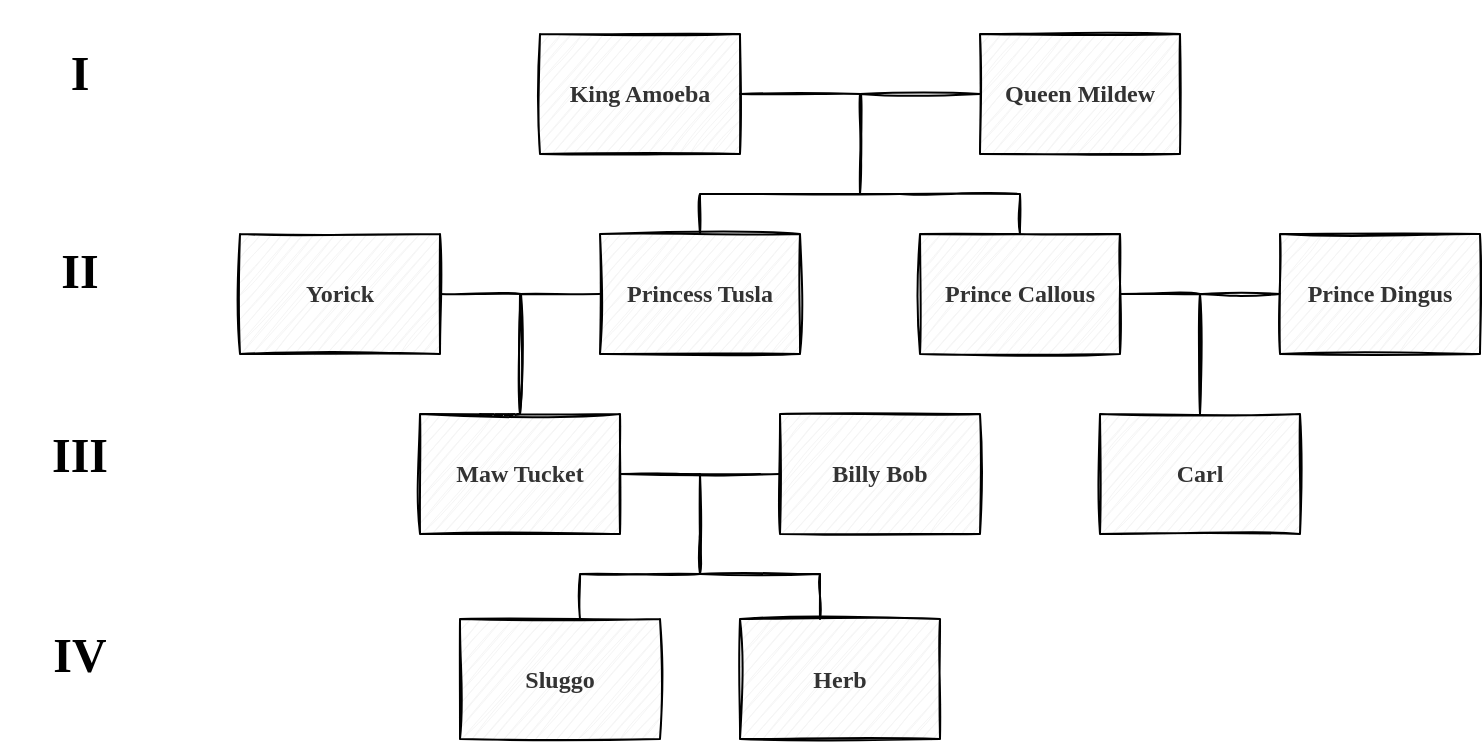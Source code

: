 <mxfile version="15.7.0" type="github">
  <diagram id="5FJou0VoKtctPPcMsMXU" name="Page-1">
    <mxGraphModel dx="1221" dy="681" grid="1" gridSize="10" guides="1" tooltips="1" connect="1" arrows="1" fold="1" page="1" pageScale="1" pageWidth="850" pageHeight="1100" math="0" shadow="0">
      <root>
        <mxCell id="0" />
        <mxCell id="1" parent="0" />
        <mxCell id="t7Jry5lnLoS1j9qCJ-sH-2" value="" style="edgeStyle=orthogonalEdgeStyle;startArrow=none;endArrow=none;rounded=0;targetPortConstraint=eastwest;sourcePortConstraint=northsouth;sketch=1;fillColor=#f5f5f5;strokeColor=default;shadow=0;fontFamily=Comic Sans MS;fontStyle=1" edge="1" target="t7Jry5lnLoS1j9qCJ-sH-4" parent="1">
          <mxGeometry relative="1" as="geometry">
            <mxPoint x="480" y="290" as="sourcePoint" />
          </mxGeometry>
        </mxCell>
        <mxCell id="t7Jry5lnLoS1j9qCJ-sH-3" value="" style="edgeStyle=orthogonalEdgeStyle;startArrow=none;endArrow=none;rounded=0;targetPortConstraint=eastwest;sourcePortConstraint=northsouth;sketch=1;fillColor=#f5f5f5;strokeColor=default;shadow=0;fontFamily=Comic Sans MS;fontStyle=1" edge="1" target="t7Jry5lnLoS1j9qCJ-sH-5" parent="1">
          <mxGeometry relative="1" as="geometry">
            <mxPoint x="480" y="290" as="sourcePoint" />
            <Array as="points">
              <mxPoint x="480" y="240" />
            </Array>
          </mxGeometry>
        </mxCell>
        <mxCell id="t7Jry5lnLoS1j9qCJ-sH-4" value="King Amoeba" style="whiteSpace=wrap;html=1;align=center;verticalAlign=middle;treeFolding=1;treeMoving=1;sketch=1;fillColor=#f5f5f5;strokeColor=default;shadow=0;fontColor=#333333;fontFamily=Comic Sans MS;fontStyle=1" vertex="1" collapsed="1" parent="1">
          <mxGeometry x="320" y="210" width="100" height="60" as="geometry" />
        </mxCell>
        <mxCell id="t7Jry5lnLoS1j9qCJ-sH-5" value="Queen Mildew" style="whiteSpace=wrap;html=1;align=center;verticalAlign=middle;treeFolding=1;treeMoving=1;sketch=1;fillColor=#f5f5f5;strokeColor=default;shadow=0;fontColor=#333333;fontFamily=Comic Sans MS;fontStyle=1" vertex="1" parent="1">
          <mxGeometry x="540" y="210" width="100" height="60" as="geometry" />
        </mxCell>
        <mxCell id="t7Jry5lnLoS1j9qCJ-sH-6" style="edgeStyle=orthogonalEdgeStyle;rounded=0;orthogonalLoop=1;jettySize=auto;html=1;exitX=0.5;exitY=1;exitDx=0;exitDy=0;sketch=1;fillColor=#f5f5f5;strokeColor=default;shadow=0;fontFamily=Comic Sans MS;fontStyle=1" edge="1" parent="1" source="t7Jry5lnLoS1j9qCJ-sH-5" target="t7Jry5lnLoS1j9qCJ-sH-5">
          <mxGeometry relative="1" as="geometry" />
        </mxCell>
        <mxCell id="t7Jry5lnLoS1j9qCJ-sH-7" value="" style="edgeStyle=orthogonalEdgeStyle;startArrow=none;endArrow=none;rounded=0;targetPortConstraint=eastwest;sourcePortConstraint=northsouth;sketch=1;fillColor=#f5f5f5;strokeColor=default;shadow=0;fontFamily=Comic Sans MS;fontStyle=1" edge="1" parent="1" target="t7Jry5lnLoS1j9qCJ-sH-9" source="t7Jry5lnLoS1j9qCJ-sH-12">
          <mxGeometry relative="1" as="geometry">
            <mxPoint x="670" y="400" as="sourcePoint" />
            <Array as="points">
              <mxPoint x="650" y="340" />
            </Array>
          </mxGeometry>
        </mxCell>
        <mxCell id="t7Jry5lnLoS1j9qCJ-sH-8" value="" style="edgeStyle=orthogonalEdgeStyle;startArrow=none;endArrow=none;rounded=0;targetPortConstraint=eastwest;sourcePortConstraint=northsouth;sketch=1;fillColor=#f5f5f5;strokeColor=default;shadow=0;fontFamily=Comic Sans MS;fontStyle=1" edge="1" parent="1" source="t7Jry5lnLoS1j9qCJ-sH-12">
          <mxGeometry relative="1" as="geometry">
            <mxPoint x="670" y="400" as="sourcePoint" />
            <Array as="points">
              <mxPoint x="650" y="340" />
            </Array>
            <mxPoint x="690" y="340" as="targetPoint" />
          </mxGeometry>
        </mxCell>
        <mxCell id="t7Jry5lnLoS1j9qCJ-sH-36" style="edgeStyle=orthogonalEdgeStyle;rounded=0;orthogonalLoop=1;jettySize=auto;html=1;endArrow=none;endFill=0;sketch=1;fillColor=#f5f5f5;strokeColor=default;shadow=0;fontFamily=Comic Sans MS;fontStyle=1" edge="1" parent="1" source="t7Jry5lnLoS1j9qCJ-sH-9">
          <mxGeometry relative="1" as="geometry">
            <mxPoint x="500" y="290" as="targetPoint" />
            <Array as="points">
              <mxPoint x="560" y="290" />
            </Array>
          </mxGeometry>
        </mxCell>
        <mxCell id="t7Jry5lnLoS1j9qCJ-sH-9" value="Prince Callous" style="whiteSpace=wrap;html=1;align=center;verticalAlign=middle;treeFolding=1;treeMoving=1;sketch=1;fillColor=#f5f5f5;strokeColor=default;shadow=0;fontColor=#333333;fontFamily=Comic Sans MS;fontStyle=1" vertex="1" collapsed="1" parent="1">
          <mxGeometry x="510" y="310" width="100" height="60" as="geometry" />
        </mxCell>
        <mxCell id="t7Jry5lnLoS1j9qCJ-sH-10" value="Prince Dingus" style="whiteSpace=wrap;html=1;align=center;verticalAlign=middle;treeFolding=1;treeMoving=1;sketch=1;fillColor=#f5f5f5;strokeColor=default;shadow=0;fontColor=#333333;fontFamily=Comic Sans MS;fontStyle=1" vertex="1" parent="1">
          <mxGeometry x="690" y="310" width="100" height="60" as="geometry" />
        </mxCell>
        <mxCell id="t7Jry5lnLoS1j9qCJ-sH-11" style="edgeStyle=orthogonalEdgeStyle;rounded=0;orthogonalLoop=1;jettySize=auto;html=1;exitX=0.5;exitY=1;exitDx=0;exitDy=0;sketch=1;fillColor=#f5f5f5;strokeColor=default;shadow=0;fontFamily=Comic Sans MS;fontStyle=1" edge="1" parent="1" source="t7Jry5lnLoS1j9qCJ-sH-10" target="t7Jry5lnLoS1j9qCJ-sH-10">
          <mxGeometry relative="1" as="geometry" />
        </mxCell>
        <mxCell id="t7Jry5lnLoS1j9qCJ-sH-12" value="Carl" style="whiteSpace=wrap;html=1;align=center;verticalAlign=middle;treeFolding=1;treeMoving=1;sketch=1;fillColor=#f5f5f5;strokeColor=default;shadow=0;fontColor=#333333;fontFamily=Comic Sans MS;fontStyle=1" vertex="1" collapsed="1" parent="1">
          <mxGeometry x="600" y="400" width="100" height="60" as="geometry" />
        </mxCell>
        <mxCell id="t7Jry5lnLoS1j9qCJ-sH-19" value="" style="edgeStyle=orthogonalEdgeStyle;startArrow=none;endArrow=none;rounded=0;targetPortConstraint=eastwest;sourcePortConstraint=northsouth;sketch=1;fillColor=#f5f5f5;strokeColor=default;shadow=0;fontFamily=Comic Sans MS;fontStyle=1" edge="1" parent="1" target="t7Jry5lnLoS1j9qCJ-sH-21">
          <mxGeometry relative="1" as="geometry">
            <mxPoint x="310" y="400" as="sourcePoint" />
          </mxGeometry>
        </mxCell>
        <mxCell id="t7Jry5lnLoS1j9qCJ-sH-20" value="" style="edgeStyle=orthogonalEdgeStyle;startArrow=none;endArrow=none;rounded=0;targetPortConstraint=eastwest;sourcePortConstraint=northsouth;sketch=1;fillColor=#f5f5f5;strokeColor=default;shadow=0;fontFamily=Comic Sans MS;fontStyle=1" edge="1" parent="1" target="t7Jry5lnLoS1j9qCJ-sH-22">
          <mxGeometry relative="1" as="geometry">
            <mxPoint x="290" y="400" as="sourcePoint" />
            <Array as="points">
              <mxPoint x="310" y="400" />
              <mxPoint x="310" y="340" />
            </Array>
          </mxGeometry>
        </mxCell>
        <mxCell id="t7Jry5lnLoS1j9qCJ-sH-21" value="Yorick" style="whiteSpace=wrap;html=1;align=center;verticalAlign=middle;treeFolding=1;treeMoving=1;sketch=1;fillColor=#f5f5f5;strokeColor=default;shadow=0;fontColor=#333333;fontFamily=Comic Sans MS;fontStyle=1" vertex="1" collapsed="1" parent="1">
          <mxGeometry x="170" y="310" width="100" height="60" as="geometry" />
        </mxCell>
        <mxCell id="t7Jry5lnLoS1j9qCJ-sH-35" style="edgeStyle=orthogonalEdgeStyle;rounded=0;orthogonalLoop=1;jettySize=auto;html=1;endArrow=none;endFill=0;exitX=0.5;exitY=0;exitDx=0;exitDy=0;sketch=1;fillColor=#f5f5f5;strokeColor=default;shadow=0;fontFamily=Comic Sans MS;fontStyle=1" edge="1" parent="1" source="t7Jry5lnLoS1j9qCJ-sH-22">
          <mxGeometry relative="1" as="geometry">
            <mxPoint x="500" y="290" as="targetPoint" />
            <Array as="points">
              <mxPoint x="400" y="290" />
            </Array>
          </mxGeometry>
        </mxCell>
        <mxCell id="t7Jry5lnLoS1j9qCJ-sH-22" value="Princess Tusla" style="whiteSpace=wrap;html=1;align=center;verticalAlign=middle;treeFolding=1;treeMoving=1;sketch=1;fillColor=#f5f5f5;strokeColor=default;shadow=0;fontColor=#333333;fontFamily=Comic Sans MS;fontStyle=1" vertex="1" parent="1">
          <mxGeometry x="350" y="310" width="100" height="60" as="geometry" />
        </mxCell>
        <mxCell id="t7Jry5lnLoS1j9qCJ-sH-23" style="edgeStyle=orthogonalEdgeStyle;rounded=0;orthogonalLoop=1;jettySize=auto;html=1;exitX=0.5;exitY=1;exitDx=0;exitDy=0;sketch=1;fillColor=#f5f5f5;strokeColor=default;shadow=0;fontFamily=Comic Sans MS;fontStyle=1" edge="1" parent="1" source="t7Jry5lnLoS1j9qCJ-sH-22" target="t7Jry5lnLoS1j9qCJ-sH-22">
          <mxGeometry relative="1" as="geometry" />
        </mxCell>
        <mxCell id="t7Jry5lnLoS1j9qCJ-sH-24" value="Maw Tucket" style="whiteSpace=wrap;html=1;align=center;verticalAlign=middle;treeFolding=1;treeMoving=1;sketch=1;fillColor=#f5f5f5;strokeColor=default;shadow=0;fontColor=#333333;fontFamily=Comic Sans MS;fontStyle=1" vertex="1" collapsed="1" parent="1">
          <mxGeometry x="260" y="400" width="100" height="60" as="geometry" />
        </mxCell>
        <mxCell id="t7Jry5lnLoS1j9qCJ-sH-28" value="" style="edgeStyle=orthogonalEdgeStyle;startArrow=none;endArrow=none;rounded=0;targetPortConstraint=eastwest;sourcePortConstraint=northsouth;sketch=1;fillColor=#f5f5f5;strokeColor=default;shadow=0;fontFamily=Comic Sans MS;fontStyle=1" edge="1" parent="1" source="t7Jry5lnLoS1j9qCJ-sH-33">
          <mxGeometry relative="1" as="geometry">
            <mxPoint x="425" y="560" as="sourcePoint" />
            <mxPoint x="400" y="460" as="targetPoint" />
            <Array as="points">
              <mxPoint x="340" y="480" />
              <mxPoint x="400" y="480" />
            </Array>
          </mxGeometry>
        </mxCell>
        <mxCell id="t7Jry5lnLoS1j9qCJ-sH-38" style="edgeStyle=orthogonalEdgeStyle;rounded=0;orthogonalLoop=1;jettySize=auto;html=1;endArrow=none;endFill=0;sketch=1;fillColor=#f5f5f5;strokeColor=default;shadow=0;fontFamily=Comic Sans MS;fontStyle=1" edge="1" parent="1" target="t7Jry5lnLoS1j9qCJ-sH-24">
          <mxGeometry relative="1" as="geometry">
            <mxPoint x="430" y="430" as="sourcePoint" />
          </mxGeometry>
        </mxCell>
        <mxCell id="t7Jry5lnLoS1j9qCJ-sH-41" value="" style="edgeStyle=orthogonalEdgeStyle;rounded=0;sketch=1;orthogonalLoop=1;jettySize=auto;html=1;shadow=0;endArrow=none;endFill=0;fillColor=#f5f5f5;strokeColor=default;fontFamily=Comic Sans MS;fontStyle=1" edge="1" parent="1" source="t7Jry5lnLoS1j9qCJ-sH-31" target="t7Jry5lnLoS1j9qCJ-sH-24">
          <mxGeometry relative="1" as="geometry">
            <mxPoint x="430" y="430" as="sourcePoint" />
          </mxGeometry>
        </mxCell>
        <mxCell id="t7Jry5lnLoS1j9qCJ-sH-31" value="Billy Bob" style="whiteSpace=wrap;html=1;align=center;verticalAlign=middle;treeFolding=1;treeMoving=1;sketch=1;fillColor=#f5f5f5;strokeColor=default;shadow=0;fontColor=#333333;fontFamily=Comic Sans MS;fontStyle=1" vertex="1" parent="1">
          <mxGeometry x="440" y="400" width="100" height="60" as="geometry" />
        </mxCell>
        <mxCell id="t7Jry5lnLoS1j9qCJ-sH-32" style="edgeStyle=orthogonalEdgeStyle;rounded=0;orthogonalLoop=1;jettySize=auto;html=1;exitX=0.5;exitY=1;exitDx=0;exitDy=0;sketch=1;fillColor=#f5f5f5;strokeColor=default;shadow=0;fontFamily=Comic Sans MS;fontStyle=1" edge="1" parent="1" source="t7Jry5lnLoS1j9qCJ-sH-31" target="t7Jry5lnLoS1j9qCJ-sH-31">
          <mxGeometry relative="1" as="geometry" />
        </mxCell>
        <mxCell id="t7Jry5lnLoS1j9qCJ-sH-33" value="Sluggo" style="whiteSpace=wrap;html=1;align=center;verticalAlign=middle;treeFolding=1;treeMoving=1;sketch=1;fillColor=#f5f5f5;strokeColor=default;shadow=0;fontColor=#333333;fontFamily=Comic Sans MS;fontStyle=1" vertex="1" collapsed="1" parent="1">
          <mxGeometry x="280" y="502.5" width="100" height="60" as="geometry" />
        </mxCell>
        <mxCell id="t7Jry5lnLoS1j9qCJ-sH-40" style="edgeStyle=orthogonalEdgeStyle;rounded=0;orthogonalLoop=1;jettySize=auto;html=1;endArrow=none;endFill=0;sketch=1;fillColor=#f5f5f5;strokeColor=default;shadow=0;fontFamily=Comic Sans MS;fontStyle=1" edge="1" parent="1" source="t7Jry5lnLoS1j9qCJ-sH-39">
          <mxGeometry relative="1" as="geometry">
            <mxPoint x="390" y="430" as="targetPoint" />
            <Array as="points">
              <mxPoint x="460" y="480" />
              <mxPoint x="400" y="480" />
              <mxPoint x="400" y="430" />
            </Array>
          </mxGeometry>
        </mxCell>
        <mxCell id="t7Jry5lnLoS1j9qCJ-sH-39" value="Herb" style="whiteSpace=wrap;html=1;align=center;verticalAlign=middle;treeFolding=1;treeMoving=1;sketch=1;fillColor=#f5f5f5;strokeColor=default;shadow=0;fontColor=#333333;fontFamily=Comic Sans MS;fontStyle=1" vertex="1" collapsed="1" parent="1">
          <mxGeometry x="420" y="502.5" width="100" height="60" as="geometry" />
        </mxCell>
        <mxCell id="t7Jry5lnLoS1j9qCJ-sH-42" value="&lt;h1&gt;I&lt;/h1&gt;" style="text;html=1;strokeColor=none;fillColor=none;spacing=5;spacingTop=-20;whiteSpace=wrap;overflow=hidden;rounded=0;shadow=0;fontFamily=Comic Sans MS;align=center;verticalAlign=middle;" vertex="1" parent="1">
          <mxGeometry x="50" y="208.75" width="80" height="62.5" as="geometry" />
        </mxCell>
        <mxCell id="t7Jry5lnLoS1j9qCJ-sH-43" value="&lt;h1&gt;II&lt;/h1&gt;" style="text;html=1;strokeColor=none;fillColor=none;spacing=5;spacingTop=-20;whiteSpace=wrap;overflow=hidden;rounded=0;shadow=0;fontFamily=Comic Sans MS;align=center;verticalAlign=middle;" vertex="1" parent="1">
          <mxGeometry x="50" y="307.5" width="80" height="62.5" as="geometry" />
        </mxCell>
        <mxCell id="t7Jry5lnLoS1j9qCJ-sH-44" value="&lt;h1&gt;III&lt;/h1&gt;" style="text;html=1;strokeColor=none;fillColor=none;spacing=5;spacingTop=-20;whiteSpace=wrap;overflow=hidden;rounded=0;shadow=0;fontFamily=Comic Sans MS;align=center;verticalAlign=middle;" vertex="1" parent="1">
          <mxGeometry x="50" y="400" width="80" height="62.5" as="geometry" />
        </mxCell>
        <mxCell id="t7Jry5lnLoS1j9qCJ-sH-45" value="&lt;h1&gt;IV&lt;/h1&gt;" style="text;html=1;strokeColor=none;fillColor=none;spacing=5;spacingTop=-20;whiteSpace=wrap;overflow=hidden;rounded=0;shadow=0;fontFamily=Comic Sans MS;align=center;verticalAlign=middle;" vertex="1" parent="1">
          <mxGeometry x="50" y="500" width="80" height="62.5" as="geometry" />
        </mxCell>
      </root>
    </mxGraphModel>
  </diagram>
</mxfile>
